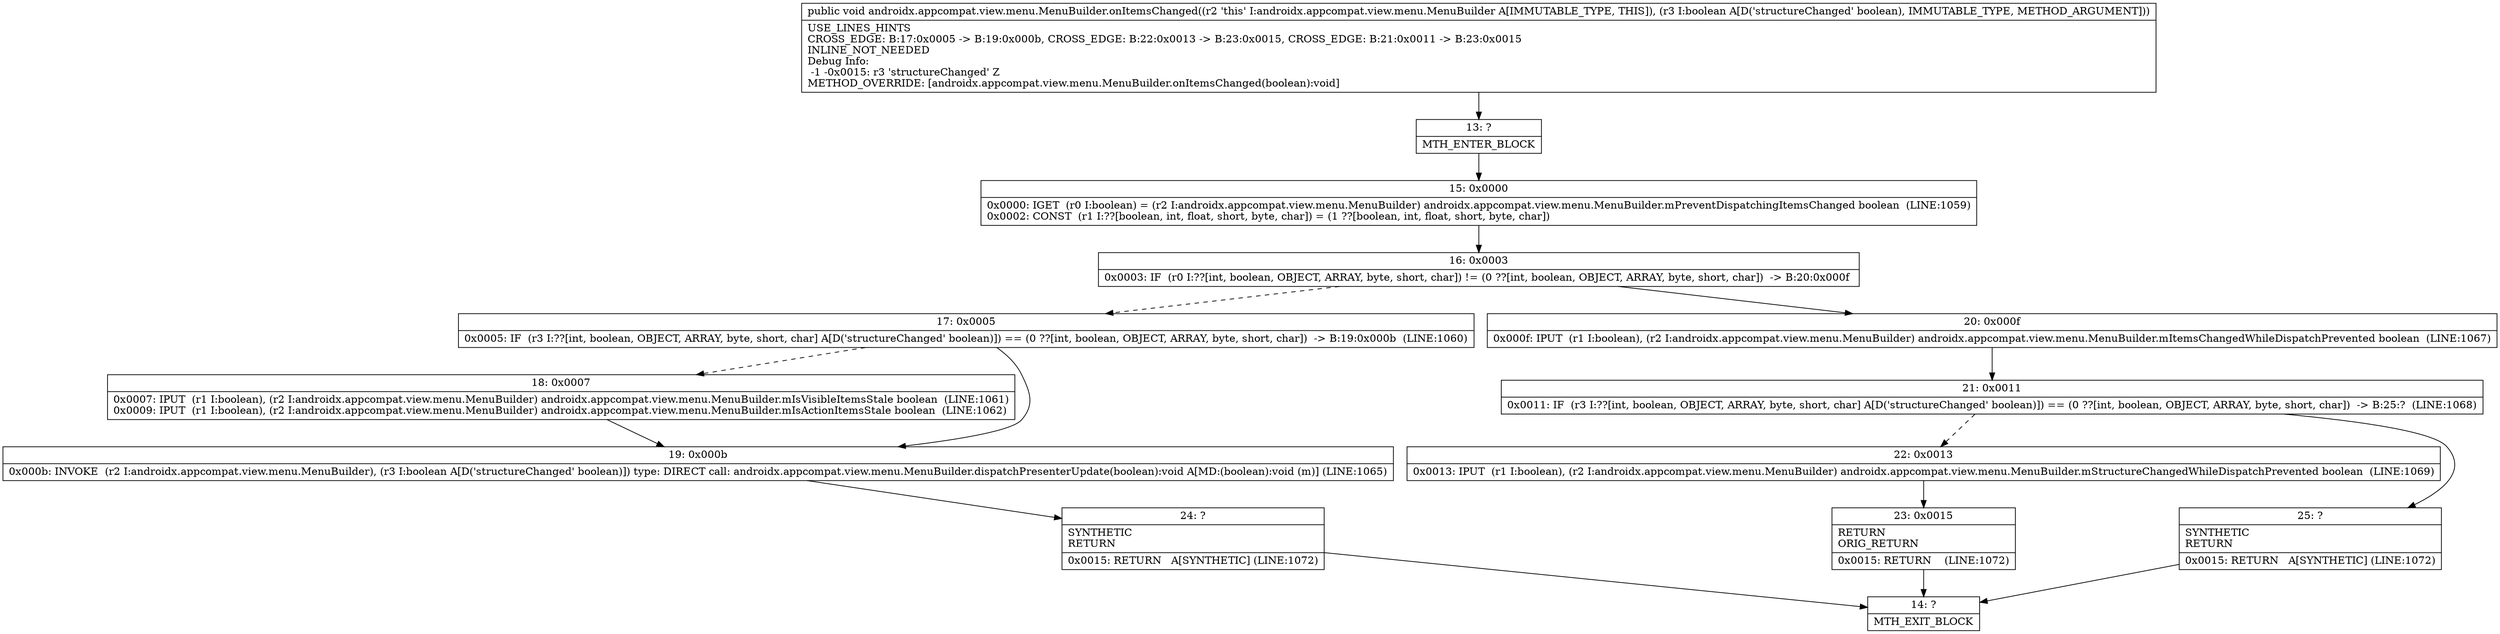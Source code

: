 digraph "CFG forandroidx.appcompat.view.menu.MenuBuilder.onItemsChanged(Z)V" {
Node_13 [shape=record,label="{13\:\ ?|MTH_ENTER_BLOCK\l}"];
Node_15 [shape=record,label="{15\:\ 0x0000|0x0000: IGET  (r0 I:boolean) = (r2 I:androidx.appcompat.view.menu.MenuBuilder) androidx.appcompat.view.menu.MenuBuilder.mPreventDispatchingItemsChanged boolean  (LINE:1059)\l0x0002: CONST  (r1 I:??[boolean, int, float, short, byte, char]) = (1 ??[boolean, int, float, short, byte, char]) \l}"];
Node_16 [shape=record,label="{16\:\ 0x0003|0x0003: IF  (r0 I:??[int, boolean, OBJECT, ARRAY, byte, short, char]) != (0 ??[int, boolean, OBJECT, ARRAY, byte, short, char])  \-\> B:20:0x000f \l}"];
Node_17 [shape=record,label="{17\:\ 0x0005|0x0005: IF  (r3 I:??[int, boolean, OBJECT, ARRAY, byte, short, char] A[D('structureChanged' boolean)]) == (0 ??[int, boolean, OBJECT, ARRAY, byte, short, char])  \-\> B:19:0x000b  (LINE:1060)\l}"];
Node_18 [shape=record,label="{18\:\ 0x0007|0x0007: IPUT  (r1 I:boolean), (r2 I:androidx.appcompat.view.menu.MenuBuilder) androidx.appcompat.view.menu.MenuBuilder.mIsVisibleItemsStale boolean  (LINE:1061)\l0x0009: IPUT  (r1 I:boolean), (r2 I:androidx.appcompat.view.menu.MenuBuilder) androidx.appcompat.view.menu.MenuBuilder.mIsActionItemsStale boolean  (LINE:1062)\l}"];
Node_19 [shape=record,label="{19\:\ 0x000b|0x000b: INVOKE  (r2 I:androidx.appcompat.view.menu.MenuBuilder), (r3 I:boolean A[D('structureChanged' boolean)]) type: DIRECT call: androidx.appcompat.view.menu.MenuBuilder.dispatchPresenterUpdate(boolean):void A[MD:(boolean):void (m)] (LINE:1065)\l}"];
Node_24 [shape=record,label="{24\:\ ?|SYNTHETIC\lRETURN\l|0x0015: RETURN   A[SYNTHETIC] (LINE:1072)\l}"];
Node_14 [shape=record,label="{14\:\ ?|MTH_EXIT_BLOCK\l}"];
Node_20 [shape=record,label="{20\:\ 0x000f|0x000f: IPUT  (r1 I:boolean), (r2 I:androidx.appcompat.view.menu.MenuBuilder) androidx.appcompat.view.menu.MenuBuilder.mItemsChangedWhileDispatchPrevented boolean  (LINE:1067)\l}"];
Node_21 [shape=record,label="{21\:\ 0x0011|0x0011: IF  (r3 I:??[int, boolean, OBJECT, ARRAY, byte, short, char] A[D('structureChanged' boolean)]) == (0 ??[int, boolean, OBJECT, ARRAY, byte, short, char])  \-\> B:25:?  (LINE:1068)\l}"];
Node_22 [shape=record,label="{22\:\ 0x0013|0x0013: IPUT  (r1 I:boolean), (r2 I:androidx.appcompat.view.menu.MenuBuilder) androidx.appcompat.view.menu.MenuBuilder.mStructureChangedWhileDispatchPrevented boolean  (LINE:1069)\l}"];
Node_23 [shape=record,label="{23\:\ 0x0015|RETURN\lORIG_RETURN\l|0x0015: RETURN    (LINE:1072)\l}"];
Node_25 [shape=record,label="{25\:\ ?|SYNTHETIC\lRETURN\l|0x0015: RETURN   A[SYNTHETIC] (LINE:1072)\l}"];
MethodNode[shape=record,label="{public void androidx.appcompat.view.menu.MenuBuilder.onItemsChanged((r2 'this' I:androidx.appcompat.view.menu.MenuBuilder A[IMMUTABLE_TYPE, THIS]), (r3 I:boolean A[D('structureChanged' boolean), IMMUTABLE_TYPE, METHOD_ARGUMENT]))  | USE_LINES_HINTS\lCROSS_EDGE: B:17:0x0005 \-\> B:19:0x000b, CROSS_EDGE: B:22:0x0013 \-\> B:23:0x0015, CROSS_EDGE: B:21:0x0011 \-\> B:23:0x0015\lINLINE_NOT_NEEDED\lDebug Info:\l  \-1 \-0x0015: r3 'structureChanged' Z\lMETHOD_OVERRIDE: [androidx.appcompat.view.menu.MenuBuilder.onItemsChanged(boolean):void]\l}"];
MethodNode -> Node_13;Node_13 -> Node_15;
Node_15 -> Node_16;
Node_16 -> Node_17[style=dashed];
Node_16 -> Node_20;
Node_17 -> Node_18[style=dashed];
Node_17 -> Node_19;
Node_18 -> Node_19;
Node_19 -> Node_24;
Node_24 -> Node_14;
Node_20 -> Node_21;
Node_21 -> Node_22[style=dashed];
Node_21 -> Node_25;
Node_22 -> Node_23;
Node_23 -> Node_14;
Node_25 -> Node_14;
}

